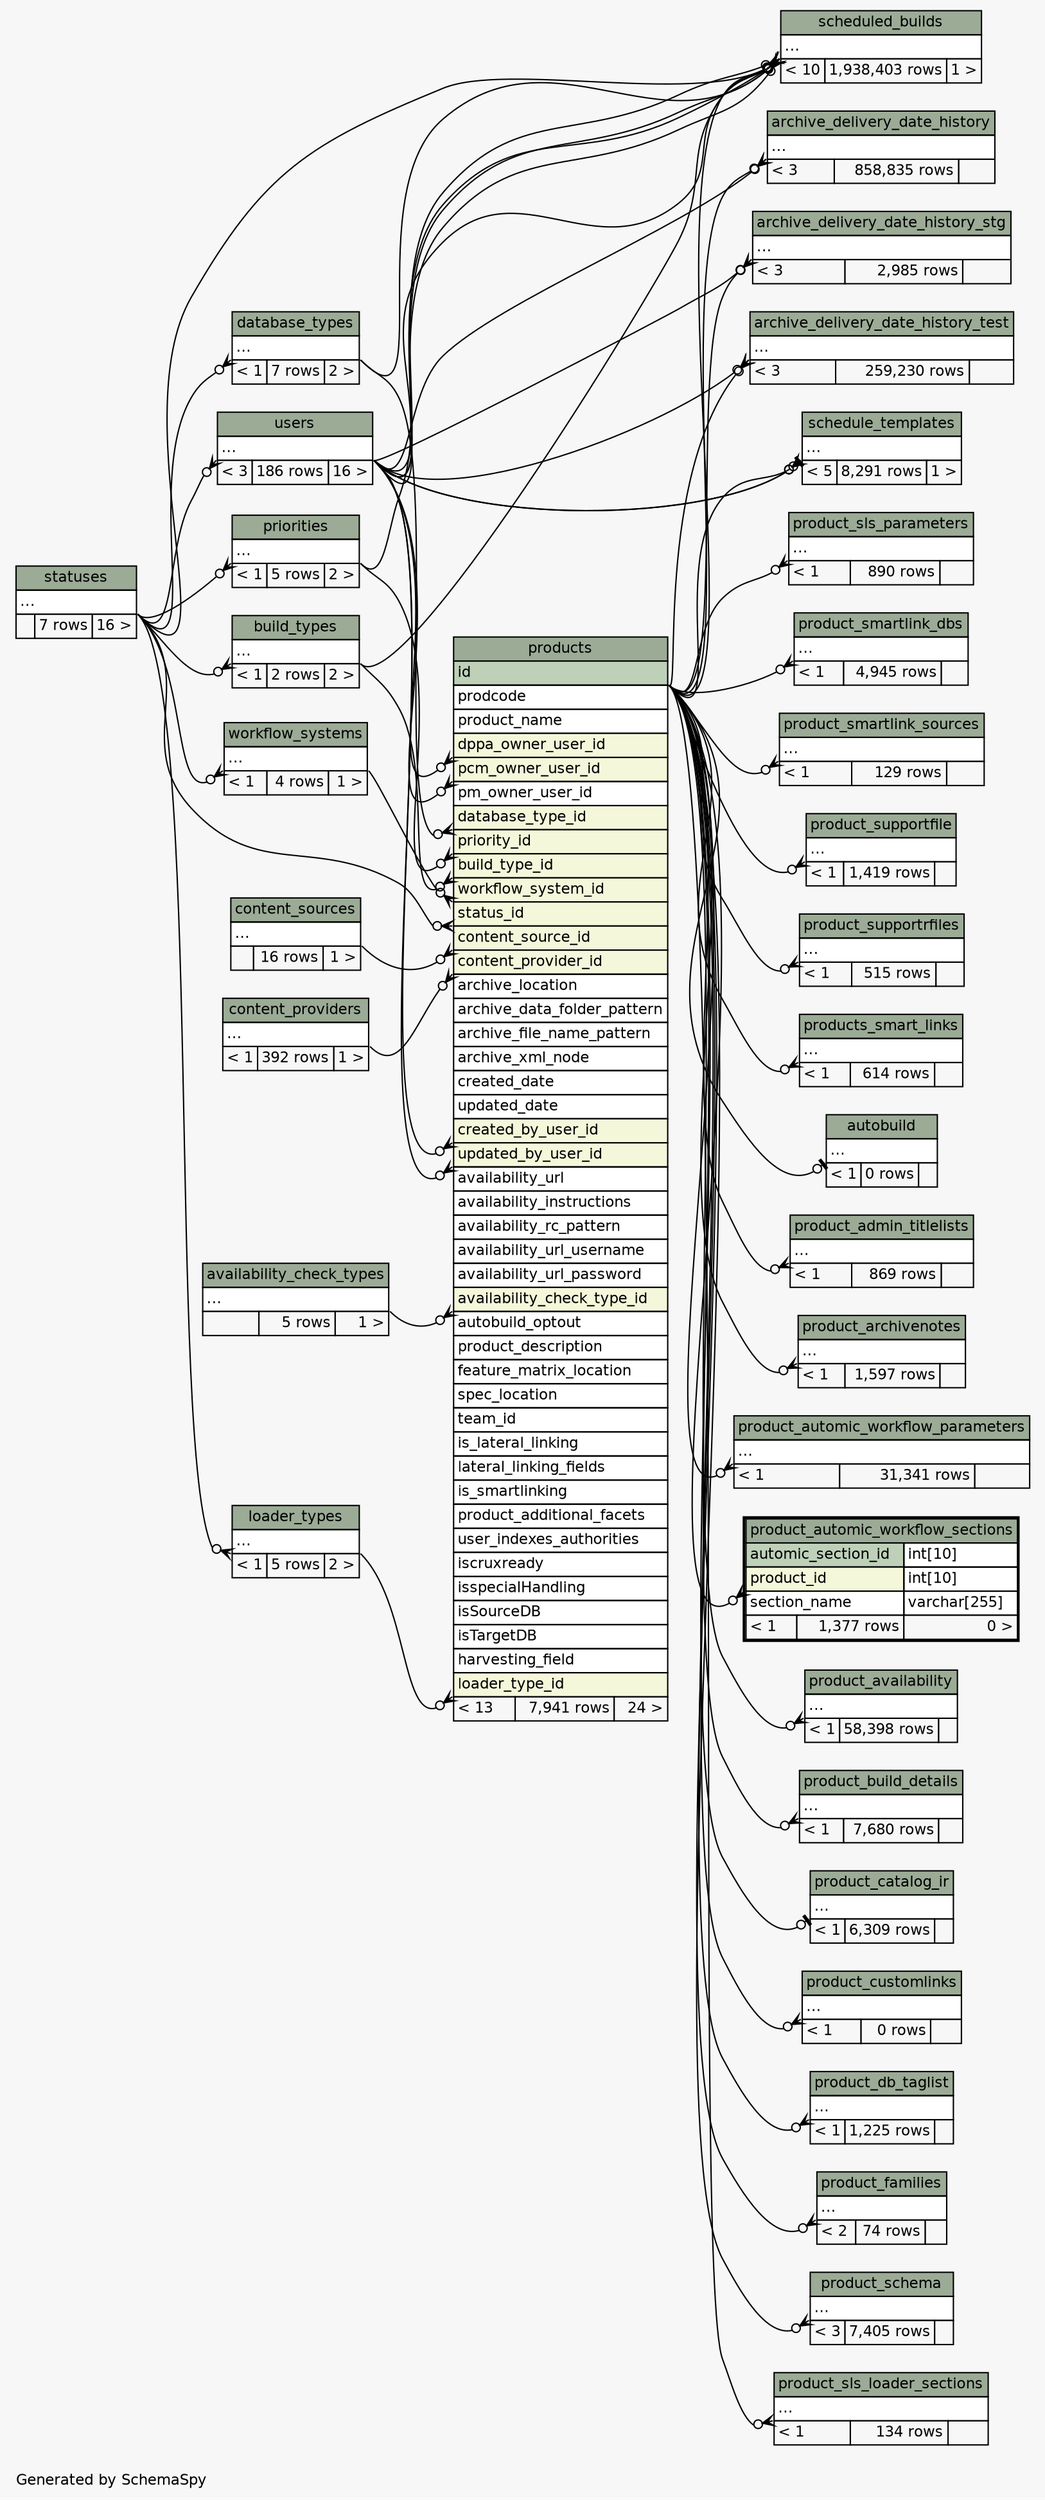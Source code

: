 // dot 2.2.1 on Windows 10 10.0
// SchemaSpy rev 590
digraph "twoDegreesRelationshipsDiagram" {
  graph [
    rankdir="RL"
    bgcolor="#f7f7f7"
    label="\nGenerated by SchemaSpy"
    labeljust="l"
    nodesep="0.18"
    ranksep="0.46"
    fontname="Helvetica"
    fontsize="11"
  ];
  node [
    fontname="Helvetica"
    fontsize="11"
    shape="plaintext"
  ];
  edge [
    arrowsize="0.8"
  ];
  "archive_delivery_date_history":"elipses":sw -> "users":"elipses":se [arrowhead=none dir=back arrowtail=crowodot];
  "archive_delivery_date_history":"elipses":sw -> "products":"id":se [arrowhead=none dir=back arrowtail=crowodot];
  "archive_delivery_date_history_stg":"elipses":sw -> "users":"elipses":se [arrowhead=none dir=back arrowtail=crowodot];
  "archive_delivery_date_history_stg":"elipses":sw -> "products":"id":se [arrowhead=none dir=back arrowtail=crowodot];
  "archive_delivery_date_history_test":"elipses":sw -> "users":"elipses":se [arrowhead=none dir=back arrowtail=crowodot];
  "archive_delivery_date_history_test":"elipses":sw -> "products":"id":se [arrowhead=none dir=back arrowtail=crowodot];
  "autobuild":"elipses":sw -> "products":"id":se [arrowhead=none dir=back arrowtail=teeodot];
  "build_types":"elipses":sw -> "statuses":"elipses":se [arrowhead=none dir=back arrowtail=crowodot];
  "database_types":"elipses":sw -> "statuses":"elipses":se [arrowhead=none dir=back arrowtail=crowodot];
  "loader_types":"elipses":sw -> "statuses":"elipses":se [arrowhead=none dir=back arrowtail=crowodot];
  "priorities":"elipses":sw -> "statuses":"elipses":se [arrowhead=none dir=back arrowtail=crowodot];
  "product_admin_titlelists":"elipses":sw -> "products":"id":se [arrowhead=none dir=back arrowtail=crowodot];
  "product_archivenotes":"elipses":sw -> "products":"id":se [arrowhead=none dir=back arrowtail=crowodot];
  "product_automic_workflow_parameters":"elipses":sw -> "products":"id":se [arrowhead=none dir=back arrowtail=crowodot];
  "product_automic_workflow_sections":"product_id":sw -> "products":"id":se [arrowhead=none dir=back arrowtail=crowodot];
  "product_availability":"elipses":sw -> "products":"id":se [arrowhead=none dir=back arrowtail=crowodot];
  "product_build_details":"elipses":sw -> "products":"id":se [arrowhead=none dir=back arrowtail=crowodot];
  "product_catalog_ir":"elipses":sw -> "products":"id":se [arrowhead=none dir=back arrowtail=teeodot];
  "product_customlinks":"elipses":sw -> "products":"id":se [arrowhead=none dir=back arrowtail=crowodot];
  "product_db_taglist":"elipses":sw -> "products":"id":se [arrowhead=none dir=back arrowtail=crowodot];
  "product_families":"elipses":sw -> "products":"id":se [arrowhead=none dir=back arrowtail=crowodot];
  "product_schema":"elipses":sw -> "products":"id":se [arrowhead=none dir=back arrowtail=crowodot];
  "product_sls_loader_sections":"elipses":sw -> "products":"id":se [arrowhead=none dir=back arrowtail=crowodot];
  "product_sls_parameters":"elipses":sw -> "products":"id":se [arrowhead=none dir=back arrowtail=crowodot];
  "product_smartlink_dbs":"elipses":sw -> "products":"id":se [arrowhead=none dir=back arrowtail=crowodot];
  "product_smartlink_sources":"elipses":sw -> "products":"id":se [arrowhead=none dir=back arrowtail=crowodot];
  "product_supportfile":"elipses":sw -> "products":"id":se [arrowhead=none dir=back arrowtail=crowodot];
  "product_supportrfiles":"elipses":sw -> "products":"id":se [arrowhead=none dir=back arrowtail=crowodot];
  "products":"availability_check_type_id":sw -> "availability_check_types":"elipses":se [arrowhead=none dir=back arrowtail=crowodot];
  "products":"build_type_id":sw -> "build_types":"elipses":se [arrowhead=none dir=back arrowtail=crowodot];
  "products":"content_provider_id":sw -> "content_providers":"elipses":se [arrowhead=none dir=back arrowtail=crowodot];
  "products":"content_source_id":sw -> "content_sources":"elipses":se [arrowhead=none dir=back arrowtail=crowodot];
  "products":"created_by_user_id":sw -> "users":"elipses":se [arrowhead=none dir=back arrowtail=crowodot];
  "products":"database_type_id":sw -> "database_types":"elipses":se [arrowhead=none dir=back arrowtail=crowodot];
  "products":"dppa_owner_user_id":sw -> "users":"elipses":se [arrowhead=none dir=back arrowtail=crowodot];
  "products":"loader_type_id":sw -> "loader_types":"elipses":se [arrowhead=none dir=back arrowtail=crowodot];
  "products":"pcm_owner_user_id":sw -> "users":"elipses":se [arrowhead=none dir=back arrowtail=crowodot];
  "products":"priority_id":sw -> "priorities":"elipses":se [arrowhead=none dir=back arrowtail=crowodot];
  "products":"status_id":sw -> "statuses":"elipses":se [arrowhead=none dir=back arrowtail=crowodot];
  "products":"updated_by_user_id":sw -> "users":"elipses":se [arrowhead=none dir=back arrowtail=crowodot];
  "products":"workflow_system_id":sw -> "workflow_systems":"elipses":se [arrowhead=none dir=back arrowtail=crowodot];
  "products_smart_links":"elipses":sw -> "products":"id":se [arrowhead=none dir=back arrowtail=crowodot];
  "schedule_templates":"elipses":sw -> "users":"elipses":se [arrowhead=none dir=back arrowtail=crowodot];
  "schedule_templates":"elipses":sw -> "products":"id":se [arrowhead=none dir=back arrowtail=teeodot];
  "schedule_templates":"elipses":sw -> "users":"elipses":se [arrowhead=none dir=back arrowtail=crowodot];
  "scheduled_builds":"elipses":sw -> "users":"elipses":se [arrowhead=none dir=back arrowtail=crowodot];
  "scheduled_builds":"elipses":sw -> "products":"id":se [arrowhead=none dir=back arrowtail=crowodot];
  "scheduled_builds":"elipses":sw -> "build_types":"elipses":se [arrowhead=none dir=back arrowtail=crowodot];
  "scheduled_builds":"elipses":sw -> "database_types":"elipses":se [arrowhead=none dir=back arrowtail=crowodot];
  "scheduled_builds":"elipses":sw -> "users":"elipses":se [arrowhead=none dir=back arrowtail=crowodot];
  "scheduled_builds":"elipses":sw -> "users":"elipses":se [arrowhead=none dir=back arrowtail=crowodot];
  "scheduled_builds":"elipses":sw -> "priorities":"elipses":se [arrowhead=none dir=back arrowtail=crowodot];
  "scheduled_builds":"elipses":sw -> "statuses":"elipses":se [arrowhead=none dir=back arrowtail=crowodot];
  "scheduled_builds":"elipses":sw -> "users":"elipses":se [arrowhead=none dir=back arrowtail=crowodot];
  "users":"elipses":sw -> "statuses":"elipses":se [arrowhead=none dir=back arrowtail=crowodot];
  "workflow_systems":"elipses":sw -> "statuses":"elipses":se [arrowhead=none dir=back arrowtail=crowodot];
  "archive_delivery_date_history" [
    label=<
    <TABLE BORDER="0" CELLBORDER="1" CELLSPACING="0" BGCOLOR="#ffffff">
      <TR><TD COLSPAN="3" BGCOLOR="#9bab96" ALIGN="CENTER">archive_delivery_date_history</TD></TR>
      <TR><TD PORT="elipses" COLSPAN="3" ALIGN="LEFT">...</TD></TR>
      <TR><TD ALIGN="LEFT" BGCOLOR="#f7f7f7">&lt; 3</TD><TD ALIGN="RIGHT" BGCOLOR="#f7f7f7">858,835 rows</TD><TD ALIGN="RIGHT" BGCOLOR="#f7f7f7">  </TD></TR>
    </TABLE>>
    URL="archive_delivery_date_history.html"
    tooltip="archive_delivery_date_history"
  ];
  "archive_delivery_date_history_stg" [
    label=<
    <TABLE BORDER="0" CELLBORDER="1" CELLSPACING="0" BGCOLOR="#ffffff">
      <TR><TD COLSPAN="3" BGCOLOR="#9bab96" ALIGN="CENTER">archive_delivery_date_history_stg</TD></TR>
      <TR><TD PORT="elipses" COLSPAN="3" ALIGN="LEFT">...</TD></TR>
      <TR><TD ALIGN="LEFT" BGCOLOR="#f7f7f7">&lt; 3</TD><TD ALIGN="RIGHT" BGCOLOR="#f7f7f7">2,985 rows</TD><TD ALIGN="RIGHT" BGCOLOR="#f7f7f7">  </TD></TR>
    </TABLE>>
    URL="archive_delivery_date_history_stg.html"
    tooltip="archive_delivery_date_history_stg"
  ];
  "archive_delivery_date_history_test" [
    label=<
    <TABLE BORDER="0" CELLBORDER="1" CELLSPACING="0" BGCOLOR="#ffffff">
      <TR><TD COLSPAN="3" BGCOLOR="#9bab96" ALIGN="CENTER">archive_delivery_date_history_test</TD></TR>
      <TR><TD PORT="elipses" COLSPAN="3" ALIGN="LEFT">...</TD></TR>
      <TR><TD ALIGN="LEFT" BGCOLOR="#f7f7f7">&lt; 3</TD><TD ALIGN="RIGHT" BGCOLOR="#f7f7f7">259,230 rows</TD><TD ALIGN="RIGHT" BGCOLOR="#f7f7f7">  </TD></TR>
    </TABLE>>
    URL="archive_delivery_date_history_test.html"
    tooltip="archive_delivery_date_history_test"
  ];
  "autobuild" [
    label=<
    <TABLE BORDER="0" CELLBORDER="1" CELLSPACING="0" BGCOLOR="#ffffff">
      <TR><TD COLSPAN="3" BGCOLOR="#9bab96" ALIGN="CENTER">autobuild</TD></TR>
      <TR><TD PORT="elipses" COLSPAN="3" ALIGN="LEFT">...</TD></TR>
      <TR><TD ALIGN="LEFT" BGCOLOR="#f7f7f7">&lt; 1</TD><TD ALIGN="RIGHT" BGCOLOR="#f7f7f7">0 rows</TD><TD ALIGN="RIGHT" BGCOLOR="#f7f7f7">  </TD></TR>
    </TABLE>>
    URL="autobuild.html"
    tooltip="autobuild"
  ];
  "availability_check_types" [
    label=<
    <TABLE BORDER="0" CELLBORDER="1" CELLSPACING="0" BGCOLOR="#ffffff">
      <TR><TD COLSPAN="3" BGCOLOR="#9bab96" ALIGN="CENTER">availability_check_types</TD></TR>
      <TR><TD PORT="elipses" COLSPAN="3" ALIGN="LEFT">...</TD></TR>
      <TR><TD ALIGN="LEFT" BGCOLOR="#f7f7f7">  </TD><TD ALIGN="RIGHT" BGCOLOR="#f7f7f7">5 rows</TD><TD ALIGN="RIGHT" BGCOLOR="#f7f7f7">1 &gt;</TD></TR>
    </TABLE>>
    URL="availability_check_types.html"
    tooltip="availability_check_types"
  ];
  "build_types" [
    label=<
    <TABLE BORDER="0" CELLBORDER="1" CELLSPACING="0" BGCOLOR="#ffffff">
      <TR><TD COLSPAN="3" BGCOLOR="#9bab96" ALIGN="CENTER">build_types</TD></TR>
      <TR><TD PORT="elipses" COLSPAN="3" ALIGN="LEFT">...</TD></TR>
      <TR><TD ALIGN="LEFT" BGCOLOR="#f7f7f7">&lt; 1</TD><TD ALIGN="RIGHT" BGCOLOR="#f7f7f7">2 rows</TD><TD ALIGN="RIGHT" BGCOLOR="#f7f7f7">2 &gt;</TD></TR>
    </TABLE>>
    URL="build_types.html"
    tooltip="build_types"
  ];
  "content_providers" [
    label=<
    <TABLE BORDER="0" CELLBORDER="1" CELLSPACING="0" BGCOLOR="#ffffff">
      <TR><TD COLSPAN="3" BGCOLOR="#9bab96" ALIGN="CENTER">content_providers</TD></TR>
      <TR><TD PORT="elipses" COLSPAN="3" ALIGN="LEFT">...</TD></TR>
      <TR><TD ALIGN="LEFT" BGCOLOR="#f7f7f7">&lt; 1</TD><TD ALIGN="RIGHT" BGCOLOR="#f7f7f7">392 rows</TD><TD ALIGN="RIGHT" BGCOLOR="#f7f7f7">1 &gt;</TD></TR>
    </TABLE>>
    URL="content_providers.html"
    tooltip="content_providers"
  ];
  "content_sources" [
    label=<
    <TABLE BORDER="0" CELLBORDER="1" CELLSPACING="0" BGCOLOR="#ffffff">
      <TR><TD COLSPAN="3" BGCOLOR="#9bab96" ALIGN="CENTER">content_sources</TD></TR>
      <TR><TD PORT="elipses" COLSPAN="3" ALIGN="LEFT">...</TD></TR>
      <TR><TD ALIGN="LEFT" BGCOLOR="#f7f7f7">  </TD><TD ALIGN="RIGHT" BGCOLOR="#f7f7f7">16 rows</TD><TD ALIGN="RIGHT" BGCOLOR="#f7f7f7">1 &gt;</TD></TR>
    </TABLE>>
    URL="content_sources.html"
    tooltip="content_sources"
  ];
  "database_types" [
    label=<
    <TABLE BORDER="0" CELLBORDER="1" CELLSPACING="0" BGCOLOR="#ffffff">
      <TR><TD COLSPAN="3" BGCOLOR="#9bab96" ALIGN="CENTER">database_types</TD></TR>
      <TR><TD PORT="elipses" COLSPAN="3" ALIGN="LEFT">...</TD></TR>
      <TR><TD ALIGN="LEFT" BGCOLOR="#f7f7f7">&lt; 1</TD><TD ALIGN="RIGHT" BGCOLOR="#f7f7f7">7 rows</TD><TD ALIGN="RIGHT" BGCOLOR="#f7f7f7">2 &gt;</TD></TR>
    </TABLE>>
    URL="database_types.html"
    tooltip="database_types"
  ];
  "loader_types" [
    label=<
    <TABLE BORDER="0" CELLBORDER="1" CELLSPACING="0" BGCOLOR="#ffffff">
      <TR><TD COLSPAN="3" BGCOLOR="#9bab96" ALIGN="CENTER">loader_types</TD></TR>
      <TR><TD PORT="elipses" COLSPAN="3" ALIGN="LEFT">...</TD></TR>
      <TR><TD ALIGN="LEFT" BGCOLOR="#f7f7f7">&lt; 1</TD><TD ALIGN="RIGHT" BGCOLOR="#f7f7f7">5 rows</TD><TD ALIGN="RIGHT" BGCOLOR="#f7f7f7">2 &gt;</TD></TR>
    </TABLE>>
    URL="loader_types.html"
    tooltip="loader_types"
  ];
  "priorities" [
    label=<
    <TABLE BORDER="0" CELLBORDER="1" CELLSPACING="0" BGCOLOR="#ffffff">
      <TR><TD COLSPAN="3" BGCOLOR="#9bab96" ALIGN="CENTER">priorities</TD></TR>
      <TR><TD PORT="elipses" COLSPAN="3" ALIGN="LEFT">...</TD></TR>
      <TR><TD ALIGN="LEFT" BGCOLOR="#f7f7f7">&lt; 1</TD><TD ALIGN="RIGHT" BGCOLOR="#f7f7f7">5 rows</TD><TD ALIGN="RIGHT" BGCOLOR="#f7f7f7">2 &gt;</TD></TR>
    </TABLE>>
    URL="priorities.html"
    tooltip="priorities"
  ];
  "product_admin_titlelists" [
    label=<
    <TABLE BORDER="0" CELLBORDER="1" CELLSPACING="0" BGCOLOR="#ffffff">
      <TR><TD COLSPAN="3" BGCOLOR="#9bab96" ALIGN="CENTER">product_admin_titlelists</TD></TR>
      <TR><TD PORT="elipses" COLSPAN="3" ALIGN="LEFT">...</TD></TR>
      <TR><TD ALIGN="LEFT" BGCOLOR="#f7f7f7">&lt; 1</TD><TD ALIGN="RIGHT" BGCOLOR="#f7f7f7">869 rows</TD><TD ALIGN="RIGHT" BGCOLOR="#f7f7f7">  </TD></TR>
    </TABLE>>
    URL="product_admin_titlelists.html"
    tooltip="product_admin_titlelists"
  ];
  "product_archivenotes" [
    label=<
    <TABLE BORDER="0" CELLBORDER="1" CELLSPACING="0" BGCOLOR="#ffffff">
      <TR><TD COLSPAN="3" BGCOLOR="#9bab96" ALIGN="CENTER">product_archivenotes</TD></TR>
      <TR><TD PORT="elipses" COLSPAN="3" ALIGN="LEFT">...</TD></TR>
      <TR><TD ALIGN="LEFT" BGCOLOR="#f7f7f7">&lt; 1</TD><TD ALIGN="RIGHT" BGCOLOR="#f7f7f7">1,597 rows</TD><TD ALIGN="RIGHT" BGCOLOR="#f7f7f7">  </TD></TR>
    </TABLE>>
    URL="product_archivenotes.html"
    tooltip="product_archivenotes"
  ];
  "product_automic_workflow_parameters" [
    label=<
    <TABLE BORDER="0" CELLBORDER="1" CELLSPACING="0" BGCOLOR="#ffffff">
      <TR><TD COLSPAN="3" BGCOLOR="#9bab96" ALIGN="CENTER">product_automic_workflow_parameters</TD></TR>
      <TR><TD PORT="elipses" COLSPAN="3" ALIGN="LEFT">...</TD></TR>
      <TR><TD ALIGN="LEFT" BGCOLOR="#f7f7f7">&lt; 1</TD><TD ALIGN="RIGHT" BGCOLOR="#f7f7f7">31,341 rows</TD><TD ALIGN="RIGHT" BGCOLOR="#f7f7f7">  </TD></TR>
    </TABLE>>
    URL="product_automic_workflow_parameters.html"
    tooltip="product_automic_workflow_parameters"
  ];
  "product_automic_workflow_sections" [
    label=<
    <TABLE BORDER="2" CELLBORDER="1" CELLSPACING="0" BGCOLOR="#ffffff">
      <TR><TD COLSPAN="3" BGCOLOR="#9bab96" ALIGN="CENTER">product_automic_workflow_sections</TD></TR>
      <TR><TD PORT="automic_section_id" COLSPAN="2" BGCOLOR="#bed1b8" ALIGN="LEFT">automic_section_id</TD><TD PORT="automic_section_id.type" ALIGN="LEFT">int[10]</TD></TR>
      <TR><TD PORT="product_id" COLSPAN="2" BGCOLOR="#f4f7da" ALIGN="LEFT">product_id</TD><TD PORT="product_id.type" ALIGN="LEFT">int[10]</TD></TR>
      <TR><TD PORT="section_name" COLSPAN="2" ALIGN="LEFT">section_name</TD><TD PORT="section_name.type" ALIGN="LEFT">varchar[255]</TD></TR>
      <TR><TD ALIGN="LEFT" BGCOLOR="#f7f7f7">&lt; 1</TD><TD ALIGN="RIGHT" BGCOLOR="#f7f7f7">1,377 rows</TD><TD ALIGN="RIGHT" BGCOLOR="#f7f7f7">0 &gt;</TD></TR>
    </TABLE>>
    URL="product_automic_workflow_sections.html"
    tooltip="product_automic_workflow_sections"
  ];
  "product_availability" [
    label=<
    <TABLE BORDER="0" CELLBORDER="1" CELLSPACING="0" BGCOLOR="#ffffff">
      <TR><TD COLSPAN="3" BGCOLOR="#9bab96" ALIGN="CENTER">product_availability</TD></TR>
      <TR><TD PORT="elipses" COLSPAN="3" ALIGN="LEFT">...</TD></TR>
      <TR><TD ALIGN="LEFT" BGCOLOR="#f7f7f7">&lt; 1</TD><TD ALIGN="RIGHT" BGCOLOR="#f7f7f7">58,398 rows</TD><TD ALIGN="RIGHT" BGCOLOR="#f7f7f7">  </TD></TR>
    </TABLE>>
    URL="product_availability.html"
    tooltip="product_availability"
  ];
  "product_build_details" [
    label=<
    <TABLE BORDER="0" CELLBORDER="1" CELLSPACING="0" BGCOLOR="#ffffff">
      <TR><TD COLSPAN="3" BGCOLOR="#9bab96" ALIGN="CENTER">product_build_details</TD></TR>
      <TR><TD PORT="elipses" COLSPAN="3" ALIGN="LEFT">...</TD></TR>
      <TR><TD ALIGN="LEFT" BGCOLOR="#f7f7f7">&lt; 1</TD><TD ALIGN="RIGHT" BGCOLOR="#f7f7f7">7,680 rows</TD><TD ALIGN="RIGHT" BGCOLOR="#f7f7f7">  </TD></TR>
    </TABLE>>
    URL="product_build_details.html"
    tooltip="product_build_details"
  ];
  "product_catalog_ir" [
    label=<
    <TABLE BORDER="0" CELLBORDER="1" CELLSPACING="0" BGCOLOR="#ffffff">
      <TR><TD COLSPAN="3" BGCOLOR="#9bab96" ALIGN="CENTER">product_catalog_ir</TD></TR>
      <TR><TD PORT="elipses" COLSPAN="3" ALIGN="LEFT">...</TD></TR>
      <TR><TD ALIGN="LEFT" BGCOLOR="#f7f7f7">&lt; 1</TD><TD ALIGN="RIGHT" BGCOLOR="#f7f7f7">6,309 rows</TD><TD ALIGN="RIGHT" BGCOLOR="#f7f7f7">  </TD></TR>
    </TABLE>>
    URL="product_catalog_ir.html"
    tooltip="product_catalog_ir"
  ];
  "product_customlinks" [
    label=<
    <TABLE BORDER="0" CELLBORDER="1" CELLSPACING="0" BGCOLOR="#ffffff">
      <TR><TD COLSPAN="3" BGCOLOR="#9bab96" ALIGN="CENTER">product_customlinks</TD></TR>
      <TR><TD PORT="elipses" COLSPAN="3" ALIGN="LEFT">...</TD></TR>
      <TR><TD ALIGN="LEFT" BGCOLOR="#f7f7f7">&lt; 1</TD><TD ALIGN="RIGHT" BGCOLOR="#f7f7f7">0 rows</TD><TD ALIGN="RIGHT" BGCOLOR="#f7f7f7">  </TD></TR>
    </TABLE>>
    URL="product_customlinks.html"
    tooltip="product_customlinks"
  ];
  "product_db_taglist" [
    label=<
    <TABLE BORDER="0" CELLBORDER="1" CELLSPACING="0" BGCOLOR="#ffffff">
      <TR><TD COLSPAN="3" BGCOLOR="#9bab96" ALIGN="CENTER">product_db_taglist</TD></TR>
      <TR><TD PORT="elipses" COLSPAN="3" ALIGN="LEFT">...</TD></TR>
      <TR><TD ALIGN="LEFT" BGCOLOR="#f7f7f7">&lt; 1</TD><TD ALIGN="RIGHT" BGCOLOR="#f7f7f7">1,225 rows</TD><TD ALIGN="RIGHT" BGCOLOR="#f7f7f7">  </TD></TR>
    </TABLE>>
    URL="product_db_taglist.html"
    tooltip="product_db_taglist"
  ];
  "product_families" [
    label=<
    <TABLE BORDER="0" CELLBORDER="1" CELLSPACING="0" BGCOLOR="#ffffff">
      <TR><TD COLSPAN="3" BGCOLOR="#9bab96" ALIGN="CENTER">product_families</TD></TR>
      <TR><TD PORT="elipses" COLSPAN="3" ALIGN="LEFT">...</TD></TR>
      <TR><TD ALIGN="LEFT" BGCOLOR="#f7f7f7">&lt; 2</TD><TD ALIGN="RIGHT" BGCOLOR="#f7f7f7">74 rows</TD><TD ALIGN="RIGHT" BGCOLOR="#f7f7f7">  </TD></TR>
    </TABLE>>
    URL="product_families.html"
    tooltip="product_families"
  ];
  "product_schema" [
    label=<
    <TABLE BORDER="0" CELLBORDER="1" CELLSPACING="0" BGCOLOR="#ffffff">
      <TR><TD COLSPAN="3" BGCOLOR="#9bab96" ALIGN="CENTER">product_schema</TD></TR>
      <TR><TD PORT="elipses" COLSPAN="3" ALIGN="LEFT">...</TD></TR>
      <TR><TD ALIGN="LEFT" BGCOLOR="#f7f7f7">&lt; 3</TD><TD ALIGN="RIGHT" BGCOLOR="#f7f7f7">7,405 rows</TD><TD ALIGN="RIGHT" BGCOLOR="#f7f7f7">  </TD></TR>
    </TABLE>>
    URL="product_schema.html"
    tooltip="product_schema"
  ];
  "product_sls_loader_sections" [
    label=<
    <TABLE BORDER="0" CELLBORDER="1" CELLSPACING="0" BGCOLOR="#ffffff">
      <TR><TD COLSPAN="3" BGCOLOR="#9bab96" ALIGN="CENTER">product_sls_loader_sections</TD></TR>
      <TR><TD PORT="elipses" COLSPAN="3" ALIGN="LEFT">...</TD></TR>
      <TR><TD ALIGN="LEFT" BGCOLOR="#f7f7f7">&lt; 1</TD><TD ALIGN="RIGHT" BGCOLOR="#f7f7f7">134 rows</TD><TD ALIGN="RIGHT" BGCOLOR="#f7f7f7">  </TD></TR>
    </TABLE>>
    URL="product_sls_loader_sections.html"
    tooltip="product_sls_loader_sections"
  ];
  "product_sls_parameters" [
    label=<
    <TABLE BORDER="0" CELLBORDER="1" CELLSPACING="0" BGCOLOR="#ffffff">
      <TR><TD COLSPAN="3" BGCOLOR="#9bab96" ALIGN="CENTER">product_sls_parameters</TD></TR>
      <TR><TD PORT="elipses" COLSPAN="3" ALIGN="LEFT">...</TD></TR>
      <TR><TD ALIGN="LEFT" BGCOLOR="#f7f7f7">&lt; 1</TD><TD ALIGN="RIGHT" BGCOLOR="#f7f7f7">890 rows</TD><TD ALIGN="RIGHT" BGCOLOR="#f7f7f7">  </TD></TR>
    </TABLE>>
    URL="product_sls_parameters.html"
    tooltip="product_sls_parameters"
  ];
  "product_smartlink_dbs" [
    label=<
    <TABLE BORDER="0" CELLBORDER="1" CELLSPACING="0" BGCOLOR="#ffffff">
      <TR><TD COLSPAN="3" BGCOLOR="#9bab96" ALIGN="CENTER">product_smartlink_dbs</TD></TR>
      <TR><TD PORT="elipses" COLSPAN="3" ALIGN="LEFT">...</TD></TR>
      <TR><TD ALIGN="LEFT" BGCOLOR="#f7f7f7">&lt; 1</TD><TD ALIGN="RIGHT" BGCOLOR="#f7f7f7">4,945 rows</TD><TD ALIGN="RIGHT" BGCOLOR="#f7f7f7">  </TD></TR>
    </TABLE>>
    URL="product_smartlink_dbs.html"
    tooltip="product_smartlink_dbs"
  ];
  "product_smartlink_sources" [
    label=<
    <TABLE BORDER="0" CELLBORDER="1" CELLSPACING="0" BGCOLOR="#ffffff">
      <TR><TD COLSPAN="3" BGCOLOR="#9bab96" ALIGN="CENTER">product_smartlink_sources</TD></TR>
      <TR><TD PORT="elipses" COLSPAN="3" ALIGN="LEFT">...</TD></TR>
      <TR><TD ALIGN="LEFT" BGCOLOR="#f7f7f7">&lt; 1</TD><TD ALIGN="RIGHT" BGCOLOR="#f7f7f7">129 rows</TD><TD ALIGN="RIGHT" BGCOLOR="#f7f7f7">  </TD></TR>
    </TABLE>>
    URL="product_smartlink_sources.html"
    tooltip="product_smartlink_sources"
  ];
  "product_supportfile" [
    label=<
    <TABLE BORDER="0" CELLBORDER="1" CELLSPACING="0" BGCOLOR="#ffffff">
      <TR><TD COLSPAN="3" BGCOLOR="#9bab96" ALIGN="CENTER">product_supportfile</TD></TR>
      <TR><TD PORT="elipses" COLSPAN="3" ALIGN="LEFT">...</TD></TR>
      <TR><TD ALIGN="LEFT" BGCOLOR="#f7f7f7">&lt; 1</TD><TD ALIGN="RIGHT" BGCOLOR="#f7f7f7">1,419 rows</TD><TD ALIGN="RIGHT" BGCOLOR="#f7f7f7">  </TD></TR>
    </TABLE>>
    URL="product_supportfile.html"
    tooltip="product_supportfile"
  ];
  "product_supportrfiles" [
    label=<
    <TABLE BORDER="0" CELLBORDER="1" CELLSPACING="0" BGCOLOR="#ffffff">
      <TR><TD COLSPAN="3" BGCOLOR="#9bab96" ALIGN="CENTER">product_supportrfiles</TD></TR>
      <TR><TD PORT="elipses" COLSPAN="3" ALIGN="LEFT">...</TD></TR>
      <TR><TD ALIGN="LEFT" BGCOLOR="#f7f7f7">&lt; 1</TD><TD ALIGN="RIGHT" BGCOLOR="#f7f7f7">515 rows</TD><TD ALIGN="RIGHT" BGCOLOR="#f7f7f7">  </TD></TR>
    </TABLE>>
    URL="product_supportrfiles.html"
    tooltip="product_supportrfiles"
  ];
  "products" [
    label=<
    <TABLE BORDER="0" CELLBORDER="1" CELLSPACING="0" BGCOLOR="#ffffff">
      <TR><TD COLSPAN="3" BGCOLOR="#9bab96" ALIGN="CENTER">products</TD></TR>
      <TR><TD PORT="id" COLSPAN="3" BGCOLOR="#bed1b8" ALIGN="LEFT">id</TD></TR>
      <TR><TD PORT="prodcode" COLSPAN="3" ALIGN="LEFT">prodcode</TD></TR>
      <TR><TD PORT="product_name" COLSPAN="3" ALIGN="LEFT">product_name</TD></TR>
      <TR><TD PORT="dppa_owner_user_id" COLSPAN="3" BGCOLOR="#f4f7da" ALIGN="LEFT">dppa_owner_user_id</TD></TR>
      <TR><TD PORT="pcm_owner_user_id" COLSPAN="3" BGCOLOR="#f4f7da" ALIGN="LEFT">pcm_owner_user_id</TD></TR>
      <TR><TD PORT="pm_owner_user_id" COLSPAN="3" ALIGN="LEFT">pm_owner_user_id</TD></TR>
      <TR><TD PORT="database_type_id" COLSPAN="3" BGCOLOR="#f4f7da" ALIGN="LEFT">database_type_id</TD></TR>
      <TR><TD PORT="priority_id" COLSPAN="3" BGCOLOR="#f4f7da" ALIGN="LEFT">priority_id</TD></TR>
      <TR><TD PORT="build_type_id" COLSPAN="3" BGCOLOR="#f4f7da" ALIGN="LEFT">build_type_id</TD></TR>
      <TR><TD PORT="workflow_system_id" COLSPAN="3" BGCOLOR="#f4f7da" ALIGN="LEFT">workflow_system_id</TD></TR>
      <TR><TD PORT="status_id" COLSPAN="3" BGCOLOR="#f4f7da" ALIGN="LEFT">status_id</TD></TR>
      <TR><TD PORT="content_source_id" COLSPAN="3" BGCOLOR="#f4f7da" ALIGN="LEFT">content_source_id</TD></TR>
      <TR><TD PORT="content_provider_id" COLSPAN="3" BGCOLOR="#f4f7da" ALIGN="LEFT">content_provider_id</TD></TR>
      <TR><TD PORT="archive_location" COLSPAN="3" ALIGN="LEFT">archive_location</TD></TR>
      <TR><TD PORT="archive_data_folder_pattern" COLSPAN="3" ALIGN="LEFT">archive_data_folder_pattern</TD></TR>
      <TR><TD PORT="archive_file_name_pattern" COLSPAN="3" ALIGN="LEFT">archive_file_name_pattern</TD></TR>
      <TR><TD PORT="archive_xml_node" COLSPAN="3" ALIGN="LEFT">archive_xml_node</TD></TR>
      <TR><TD PORT="created_date" COLSPAN="3" ALIGN="LEFT">created_date</TD></TR>
      <TR><TD PORT="updated_date" COLSPAN="3" ALIGN="LEFT">updated_date</TD></TR>
      <TR><TD PORT="created_by_user_id" COLSPAN="3" BGCOLOR="#f4f7da" ALIGN="LEFT">created_by_user_id</TD></TR>
      <TR><TD PORT="updated_by_user_id" COLSPAN="3" BGCOLOR="#f4f7da" ALIGN="LEFT">updated_by_user_id</TD></TR>
      <TR><TD PORT="availability_url" COLSPAN="3" ALIGN="LEFT">availability_url</TD></TR>
      <TR><TD PORT="availability_instructions" COLSPAN="3" ALIGN="LEFT">availability_instructions</TD></TR>
      <TR><TD PORT="availability_rc_pattern" COLSPAN="3" ALIGN="LEFT">availability_rc_pattern</TD></TR>
      <TR><TD PORT="availability_url_username" COLSPAN="3" ALIGN="LEFT">availability_url_username</TD></TR>
      <TR><TD PORT="availability_url_password" COLSPAN="3" ALIGN="LEFT">availability_url_password</TD></TR>
      <TR><TD PORT="availability_check_type_id" COLSPAN="3" BGCOLOR="#f4f7da" ALIGN="LEFT">availability_check_type_id</TD></TR>
      <TR><TD PORT="autobuild_optout" COLSPAN="3" ALIGN="LEFT">autobuild_optout</TD></TR>
      <TR><TD PORT="product_description" COLSPAN="3" ALIGN="LEFT">product_description</TD></TR>
      <TR><TD PORT="feature_matrix_location" COLSPAN="3" ALIGN="LEFT">feature_matrix_location</TD></TR>
      <TR><TD PORT="spec_location" COLSPAN="3" ALIGN="LEFT">spec_location</TD></TR>
      <TR><TD PORT="team_id" COLSPAN="3" ALIGN="LEFT">team_id</TD></TR>
      <TR><TD PORT="is_lateral_linking" COLSPAN="3" ALIGN="LEFT">is_lateral_linking</TD></TR>
      <TR><TD PORT="lateral_linking_fields" COLSPAN="3" ALIGN="LEFT">lateral_linking_fields</TD></TR>
      <TR><TD PORT="is_smartlinking" COLSPAN="3" ALIGN="LEFT">is_smartlinking</TD></TR>
      <TR><TD PORT="product_additional_facets" COLSPAN="3" ALIGN="LEFT">product_additional_facets</TD></TR>
      <TR><TD PORT="user_indexes_authorities" COLSPAN="3" ALIGN="LEFT">user_indexes_authorities</TD></TR>
      <TR><TD PORT="iscruxready" COLSPAN="3" ALIGN="LEFT">iscruxready</TD></TR>
      <TR><TD PORT="isspecialHandling" COLSPAN="3" ALIGN="LEFT">isspecialHandling</TD></TR>
      <TR><TD PORT="isSourceDB" COLSPAN="3" ALIGN="LEFT">isSourceDB</TD></TR>
      <TR><TD PORT="isTargetDB" COLSPAN="3" ALIGN="LEFT">isTargetDB</TD></TR>
      <TR><TD PORT="harvesting_field" COLSPAN="3" ALIGN="LEFT">harvesting_field</TD></TR>
      <TR><TD PORT="loader_type_id" COLSPAN="3" BGCOLOR="#f4f7da" ALIGN="LEFT">loader_type_id</TD></TR>
      <TR><TD ALIGN="LEFT" BGCOLOR="#f7f7f7">&lt; 13</TD><TD ALIGN="RIGHT" BGCOLOR="#f7f7f7">7,941 rows</TD><TD ALIGN="RIGHT" BGCOLOR="#f7f7f7">24 &gt;</TD></TR>
    </TABLE>>
    URL="products.html"
    tooltip="products"
  ];
  "products_smart_links" [
    label=<
    <TABLE BORDER="0" CELLBORDER="1" CELLSPACING="0" BGCOLOR="#ffffff">
      <TR><TD COLSPAN="3" BGCOLOR="#9bab96" ALIGN="CENTER">products_smart_links</TD></TR>
      <TR><TD PORT="elipses" COLSPAN="3" ALIGN="LEFT">...</TD></TR>
      <TR><TD ALIGN="LEFT" BGCOLOR="#f7f7f7">&lt; 1</TD><TD ALIGN="RIGHT" BGCOLOR="#f7f7f7">614 rows</TD><TD ALIGN="RIGHT" BGCOLOR="#f7f7f7">  </TD></TR>
    </TABLE>>
    URL="products_smart_links.html"
    tooltip="products_smart_links"
  ];
  "schedule_templates" [
    label=<
    <TABLE BORDER="0" CELLBORDER="1" CELLSPACING="0" BGCOLOR="#ffffff">
      <TR><TD COLSPAN="3" BGCOLOR="#9bab96" ALIGN="CENTER">schedule_templates</TD></TR>
      <TR><TD PORT="elipses" COLSPAN="3" ALIGN="LEFT">...</TD></TR>
      <TR><TD ALIGN="LEFT" BGCOLOR="#f7f7f7">&lt; 5</TD><TD ALIGN="RIGHT" BGCOLOR="#f7f7f7">8,291 rows</TD><TD ALIGN="RIGHT" BGCOLOR="#f7f7f7">1 &gt;</TD></TR>
    </TABLE>>
    URL="schedule_templates.html"
    tooltip="schedule_templates"
  ];
  "scheduled_builds" [
    label=<
    <TABLE BORDER="0" CELLBORDER="1" CELLSPACING="0" BGCOLOR="#ffffff">
      <TR><TD COLSPAN="3" BGCOLOR="#9bab96" ALIGN="CENTER">scheduled_builds</TD></TR>
      <TR><TD PORT="elipses" COLSPAN="3" ALIGN="LEFT">...</TD></TR>
      <TR><TD ALIGN="LEFT" BGCOLOR="#f7f7f7">&lt; 10</TD><TD ALIGN="RIGHT" BGCOLOR="#f7f7f7">1,938,403 rows</TD><TD ALIGN="RIGHT" BGCOLOR="#f7f7f7">1 &gt;</TD></TR>
    </TABLE>>
    URL="scheduled_builds.html"
    tooltip="scheduled_builds"
  ];
  "statuses" [
    label=<
    <TABLE BORDER="0" CELLBORDER="1" CELLSPACING="0" BGCOLOR="#ffffff">
      <TR><TD COLSPAN="3" BGCOLOR="#9bab96" ALIGN="CENTER">statuses</TD></TR>
      <TR><TD PORT="elipses" COLSPAN="3" ALIGN="LEFT">...</TD></TR>
      <TR><TD ALIGN="LEFT" BGCOLOR="#f7f7f7">  </TD><TD ALIGN="RIGHT" BGCOLOR="#f7f7f7">7 rows</TD><TD ALIGN="RIGHT" BGCOLOR="#f7f7f7">16 &gt;</TD></TR>
    </TABLE>>
    URL="statuses.html"
    tooltip="statuses"
  ];
  "users" [
    label=<
    <TABLE BORDER="0" CELLBORDER="1" CELLSPACING="0" BGCOLOR="#ffffff">
      <TR><TD COLSPAN="3" BGCOLOR="#9bab96" ALIGN="CENTER">users</TD></TR>
      <TR><TD PORT="elipses" COLSPAN="3" ALIGN="LEFT">...</TD></TR>
      <TR><TD ALIGN="LEFT" BGCOLOR="#f7f7f7">&lt; 3</TD><TD ALIGN="RIGHT" BGCOLOR="#f7f7f7">186 rows</TD><TD ALIGN="RIGHT" BGCOLOR="#f7f7f7">16 &gt;</TD></TR>
    </TABLE>>
    URL="users.html"
    tooltip="users"
  ];
  "workflow_systems" [
    label=<
    <TABLE BORDER="0" CELLBORDER="1" CELLSPACING="0" BGCOLOR="#ffffff">
      <TR><TD COLSPAN="3" BGCOLOR="#9bab96" ALIGN="CENTER">workflow_systems</TD></TR>
      <TR><TD PORT="elipses" COLSPAN="3" ALIGN="LEFT">...</TD></TR>
      <TR><TD ALIGN="LEFT" BGCOLOR="#f7f7f7">&lt; 1</TD><TD ALIGN="RIGHT" BGCOLOR="#f7f7f7">4 rows</TD><TD ALIGN="RIGHT" BGCOLOR="#f7f7f7">1 &gt;</TD></TR>
    </TABLE>>
    URL="workflow_systems.html"
    tooltip="workflow_systems"
  ];
}
